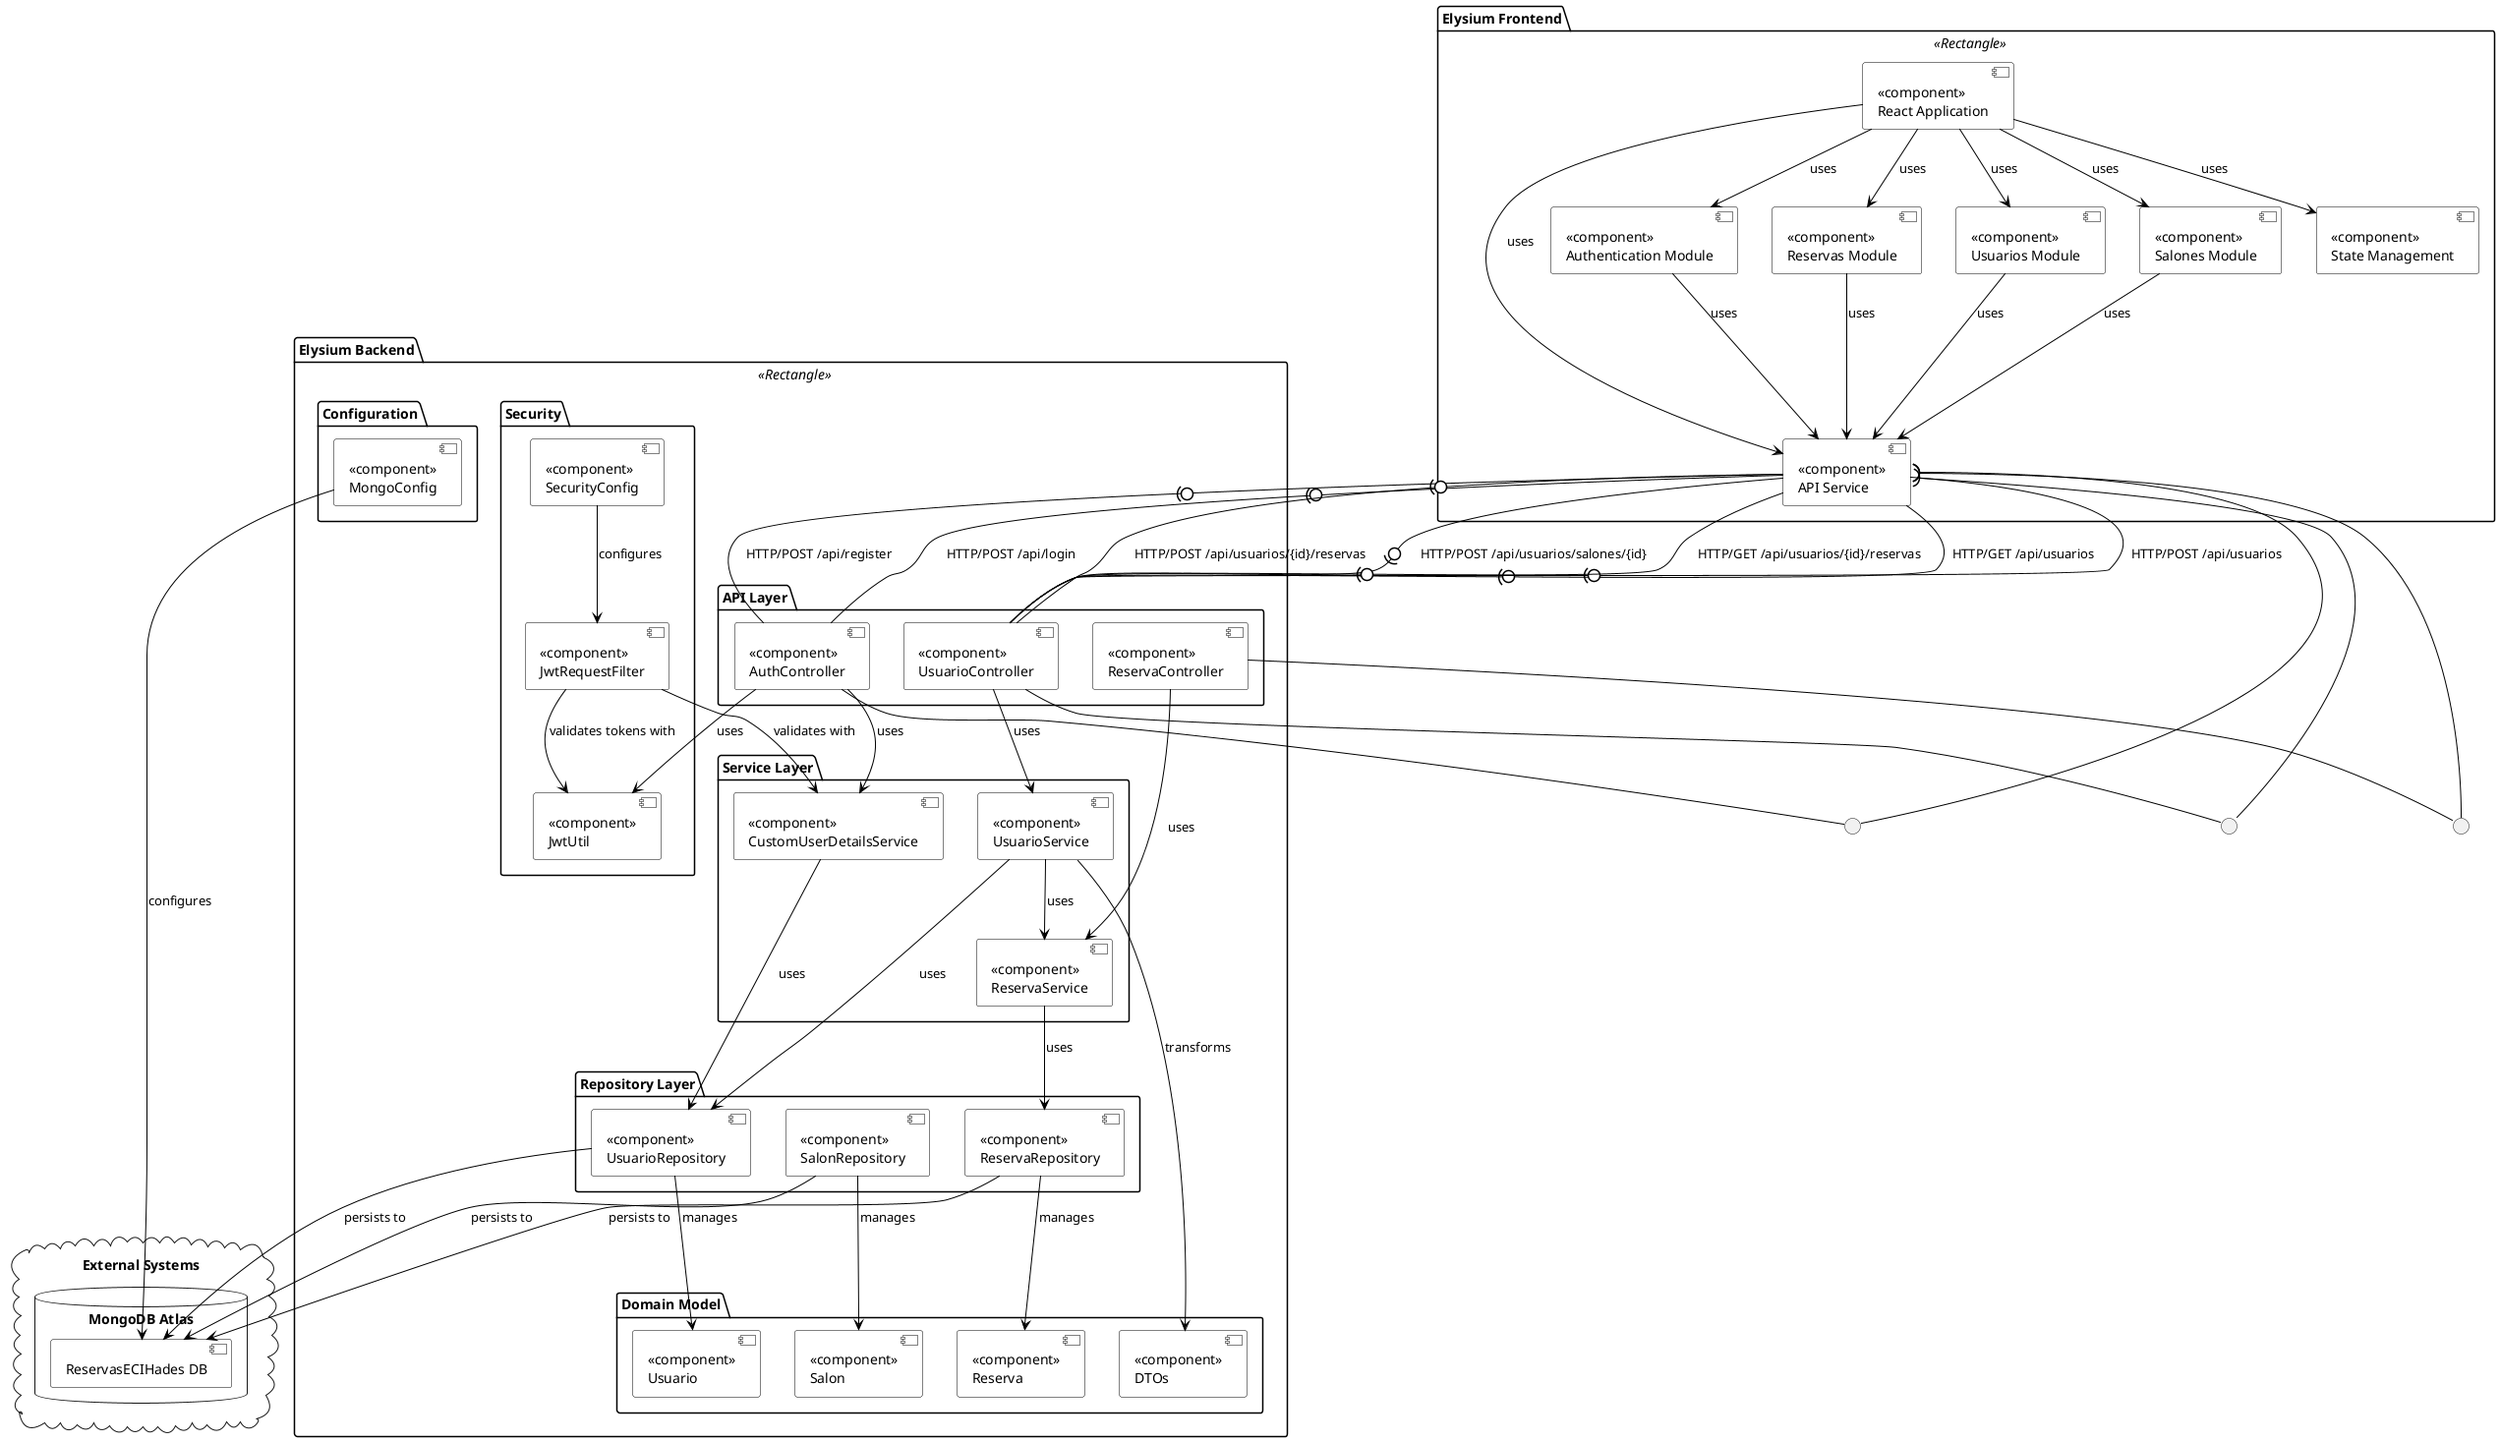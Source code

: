 @startuml Elysium System Component Diagram

!define RECTANGLE class

skinparam componentStyle uml2
skinparam component {
  BackgroundColor White
  BorderColor Black
  ArrowColor Black
}

package "Elysium Frontend" <<Rectangle>> {
  [<<component>>\nReact Application] as ReactApp
  [<<component>>\nAPI Service] as ApiService
  [<<component>>\nAuthentication Module] as AuthModule
  [<<component>>\nReservas Module] as ReservasModule
  [<<component>>\nUsuarios Module] as UsuariosModule
  [<<component>>\nSalones Module] as SalonesModule
  [<<component>>\nState Management] as StateManagement
}

package "Elysium Backend" <<Rectangle>> {
  package "API Layer" {
    [<<component>>\nAuthController] as AuthController
    [<<component>>\nUsuarioController] as UsuarioController
    [<<component>>\nReservaController] as ReservaController
  }
  
  package "Service Layer" {
    [<<component>>\nUsuarioService] as UsuarioService
    [<<component>>\nReservaService] as ReservaService
    [<<component>>\nCustomUserDetailsService] as UserDetailsService
  }
  
  package "Repository Layer" {
    [<<component>>\nUsuarioRepository] as UsuarioRepository
    [<<component>>\nSalonRepository] as SalonRepository
    [<<component>>\nReservaRepository] as ReservaRepository
  }
  
  package "Security" {
    [<<component>>\nSecurityConfig] as SecurityConfig
    [<<component>>\nJwtRequestFilter] as JwtFilter
    [<<component>>\nJwtUtil] as JwtUtil
  }
  
  package "Domain Model" {
    [<<component>>\nUsuario] as Usuario
    [<<component>>\nSalon] as Salon
    [<<component>>\nReserva] as Reserva
    [<<component>>\nDTOs] as DTOs
  }
  
  package "Configuration" {
    [<<component>>\nMongoConfig] as MongoConfig
  }
}

cloud "External Systems" {
  database "MongoDB Atlas" as MongoDB {
    [ReservasECIHades DB] as DB
  }
}

' Frontend internal relationships
ReactApp --> ApiService : uses
ReactApp --> AuthModule : uses
ReactApp --> ReservasModule : uses
ReactApp --> UsuariosModule : uses
ReactApp --> SalonesModule : uses
AuthModule --> ApiService : uses
ReservasModule --> ApiService : uses
UsuariosModule --> ApiService : uses
SalonesModule --> ApiService : uses
ReactApp --> StateManagement : uses

' Backend controller to service relationships
AuthController --> UserDetailsService : uses
AuthController --> JwtUtil : uses
UsuarioController --> UsuarioService : uses
ReservaController --> ReservaService : uses

' Security relationships
SecurityConfig --> JwtFilter : configures
JwtFilter --> UserDetailsService : validates with
JwtFilter --> JwtUtil : validates tokens with

' Service to repository relationships
UsuarioService --> UsuarioRepository : uses
UsuarioService --> ReservaService : uses
ReservaService --> ReservaRepository : uses
UserDetailsService --> UsuarioRepository : uses

' Repository to model relationships
UsuarioRepository --> Usuario : manages
SalonRepository --> Salon : manages
ReservaRepository --> Reserva : manages
UsuarioService --> DTOs : transforms

' Database connections
MongoConfig --> DB : configures
UsuarioRepository --> DB : persists to
SalonRepository --> DB : persists to
ReservaRepository --> DB : persists to

' Frontend-Backend communication
ApiService -0)- AuthController : HTTP/POST /api/login
ApiService -0)- AuthController : HTTP/POST /api/register
ApiService -0)- UsuarioController : HTTP/GET /api/usuarios
ApiService -0)- UsuarioController : HTTP/POST /api/usuarios
ApiService -0)- UsuarioController : HTTP/POST /api/usuarios/{id}/reservas
ApiService -0)- UsuarioController : HTTP/POST /api/usuarios/salones/{id}
ApiService -0)- UsuarioController : HTTP/GET /api/usuarios/{id}/reservas

' Interfaces
interface " " as AuthInterface
interface " " as UserInterface
interface " " as ReservaInterface

AuthController -- AuthInterface
ApiService )-- AuthInterface

UsuarioController -- UserInterface
ApiService )-- UserInterface

ReservaController -- ReservaInterface
ApiService )-- ReservaInterface

@enduml